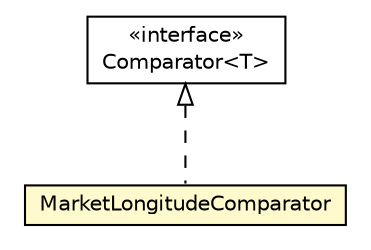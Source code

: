 #!/usr/local/bin/dot
#
# Class diagram 
# Generated by UMLGraph version R5_7_2-32-g40b5a6 (http://www.spinellis.gr/umlgraph/)
#

digraph G {
	edge [fontname="Helvetica",fontsize=10,labelfontname="Helvetica",labelfontsize=10];
	node [fontname="Helvetica",fontsize=10,shape=plaintext];
	nodesep=0.25;
	ranksep=0.5;
	// cms.utils.MarketLongitudeComparator
	c228 [label=<<table title="cms.utils.MarketLongitudeComparator" border="0" cellborder="1" cellspacing="0" cellpadding="2" port="p" bgcolor="lemonChiffon" href="./MarketLongitudeComparator.html" target="_parent">
		<tr><td><table border="0" cellspacing="0" cellpadding="1">
<tr><td align="center" balign="center"> MarketLongitudeComparator </td></tr>
		</table></td></tr>
		</table>>, URL="./MarketLongitudeComparator.html", fontname="Helvetica", fontcolor="black", fontsize=10.0];
	//cms.utils.MarketLongitudeComparator implements java.util.Comparator<T>
	c234:p -> c228:p [dir=back,arrowtail=empty,style=dashed];
	// java.util.Comparator<T>
	c234 [label=<<table title="java.util.Comparator" border="0" cellborder="1" cellspacing="0" cellpadding="2" port="p" href="http://docs.oracle.com/javase/7/docs/api/java/util/Comparator.html" target="_parent">
		<tr><td><table border="0" cellspacing="0" cellpadding="1">
<tr><td align="center" balign="center"> &#171;interface&#187; </td></tr>
<tr><td align="center" balign="center"> Comparator&lt;T&gt; </td></tr>
		</table></td></tr>
		</table>>, URL="http://docs.oracle.com/javase/7/docs/api/java/util/Comparator.html", fontname="Helvetica", fontcolor="black", fontsize=10.0];
}

